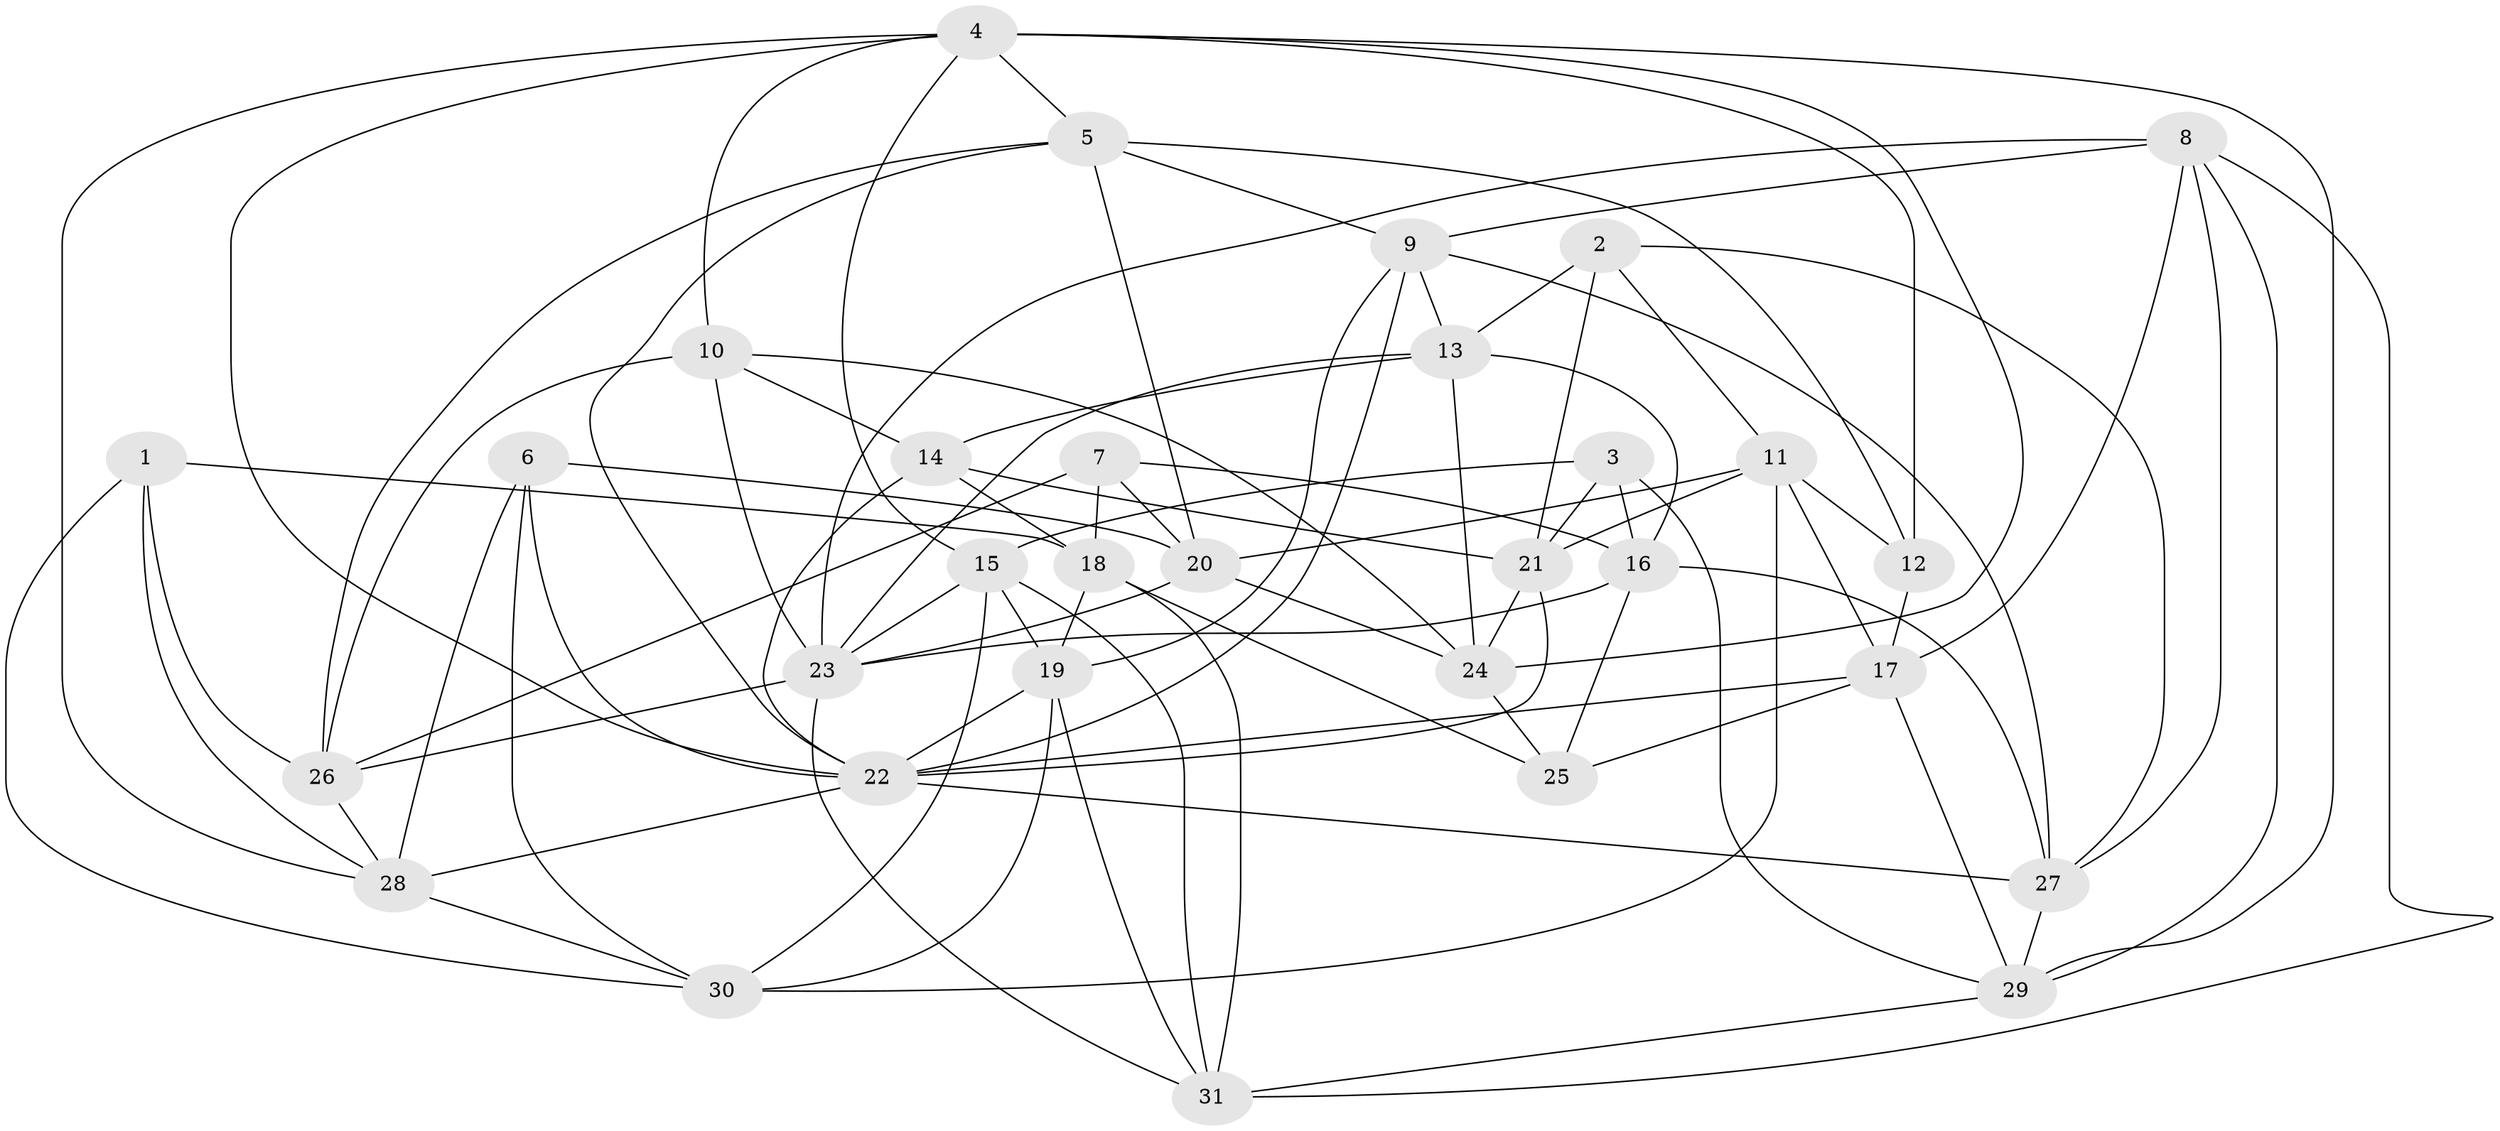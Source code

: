 // original degree distribution, {4: 1.0}
// Generated by graph-tools (version 1.1) at 2025/50/03/09/25 03:50:45]
// undirected, 31 vertices, 89 edges
graph export_dot {
graph [start="1"]
  node [color=gray90,style=filled];
  1;
  2;
  3;
  4;
  5;
  6;
  7;
  8;
  9;
  10;
  11;
  12;
  13;
  14;
  15;
  16;
  17;
  18;
  19;
  20;
  21;
  22;
  23;
  24;
  25;
  26;
  27;
  28;
  29;
  30;
  31;
  1 -- 18 [weight=1.0];
  1 -- 26 [weight=1.0];
  1 -- 28 [weight=1.0];
  1 -- 30 [weight=1.0];
  2 -- 11 [weight=1.0];
  2 -- 13 [weight=1.0];
  2 -- 21 [weight=1.0];
  2 -- 27 [weight=1.0];
  3 -- 15 [weight=1.0];
  3 -- 16 [weight=1.0];
  3 -- 21 [weight=1.0];
  3 -- 29 [weight=1.0];
  4 -- 5 [weight=1.0];
  4 -- 10 [weight=1.0];
  4 -- 12 [weight=1.0];
  4 -- 15 [weight=1.0];
  4 -- 22 [weight=1.0];
  4 -- 24 [weight=1.0];
  4 -- 28 [weight=1.0];
  4 -- 29 [weight=1.0];
  5 -- 9 [weight=1.0];
  5 -- 12 [weight=1.0];
  5 -- 20 [weight=1.0];
  5 -- 22 [weight=1.0];
  5 -- 26 [weight=1.0];
  6 -- 20 [weight=1.0];
  6 -- 22 [weight=1.0];
  6 -- 28 [weight=1.0];
  6 -- 30 [weight=1.0];
  7 -- 16 [weight=1.0];
  7 -- 18 [weight=1.0];
  7 -- 20 [weight=1.0];
  7 -- 26 [weight=1.0];
  8 -- 9 [weight=1.0];
  8 -- 17 [weight=1.0];
  8 -- 23 [weight=1.0];
  8 -- 27 [weight=1.0];
  8 -- 29 [weight=1.0];
  8 -- 31 [weight=1.0];
  9 -- 13 [weight=1.0];
  9 -- 19 [weight=1.0];
  9 -- 22 [weight=1.0];
  9 -- 27 [weight=1.0];
  10 -- 14 [weight=1.0];
  10 -- 23 [weight=2.0];
  10 -- 24 [weight=1.0];
  10 -- 26 [weight=1.0];
  11 -- 12 [weight=1.0];
  11 -- 17 [weight=1.0];
  11 -- 20 [weight=1.0];
  11 -- 21 [weight=1.0];
  11 -- 30 [weight=1.0];
  12 -- 17 [weight=1.0];
  13 -- 14 [weight=2.0];
  13 -- 16 [weight=1.0];
  13 -- 23 [weight=2.0];
  13 -- 24 [weight=1.0];
  14 -- 18 [weight=1.0];
  14 -- 21 [weight=1.0];
  14 -- 22 [weight=1.0];
  15 -- 19 [weight=1.0];
  15 -- 23 [weight=1.0];
  15 -- 30 [weight=1.0];
  15 -- 31 [weight=1.0];
  16 -- 23 [weight=1.0];
  16 -- 25 [weight=1.0];
  16 -- 27 [weight=1.0];
  17 -- 22 [weight=1.0];
  17 -- 25 [weight=1.0];
  17 -- 29 [weight=1.0];
  18 -- 19 [weight=1.0];
  18 -- 25 [weight=1.0];
  18 -- 31 [weight=1.0];
  19 -- 22 [weight=1.0];
  19 -- 30 [weight=1.0];
  19 -- 31 [weight=1.0];
  20 -- 23 [weight=1.0];
  20 -- 24 [weight=1.0];
  21 -- 22 [weight=1.0];
  21 -- 24 [weight=1.0];
  22 -- 27 [weight=1.0];
  22 -- 28 [weight=1.0];
  23 -- 26 [weight=1.0];
  23 -- 31 [weight=1.0];
  24 -- 25 [weight=1.0];
  26 -- 28 [weight=1.0];
  27 -- 29 [weight=1.0];
  28 -- 30 [weight=1.0];
  29 -- 31 [weight=1.0];
}
